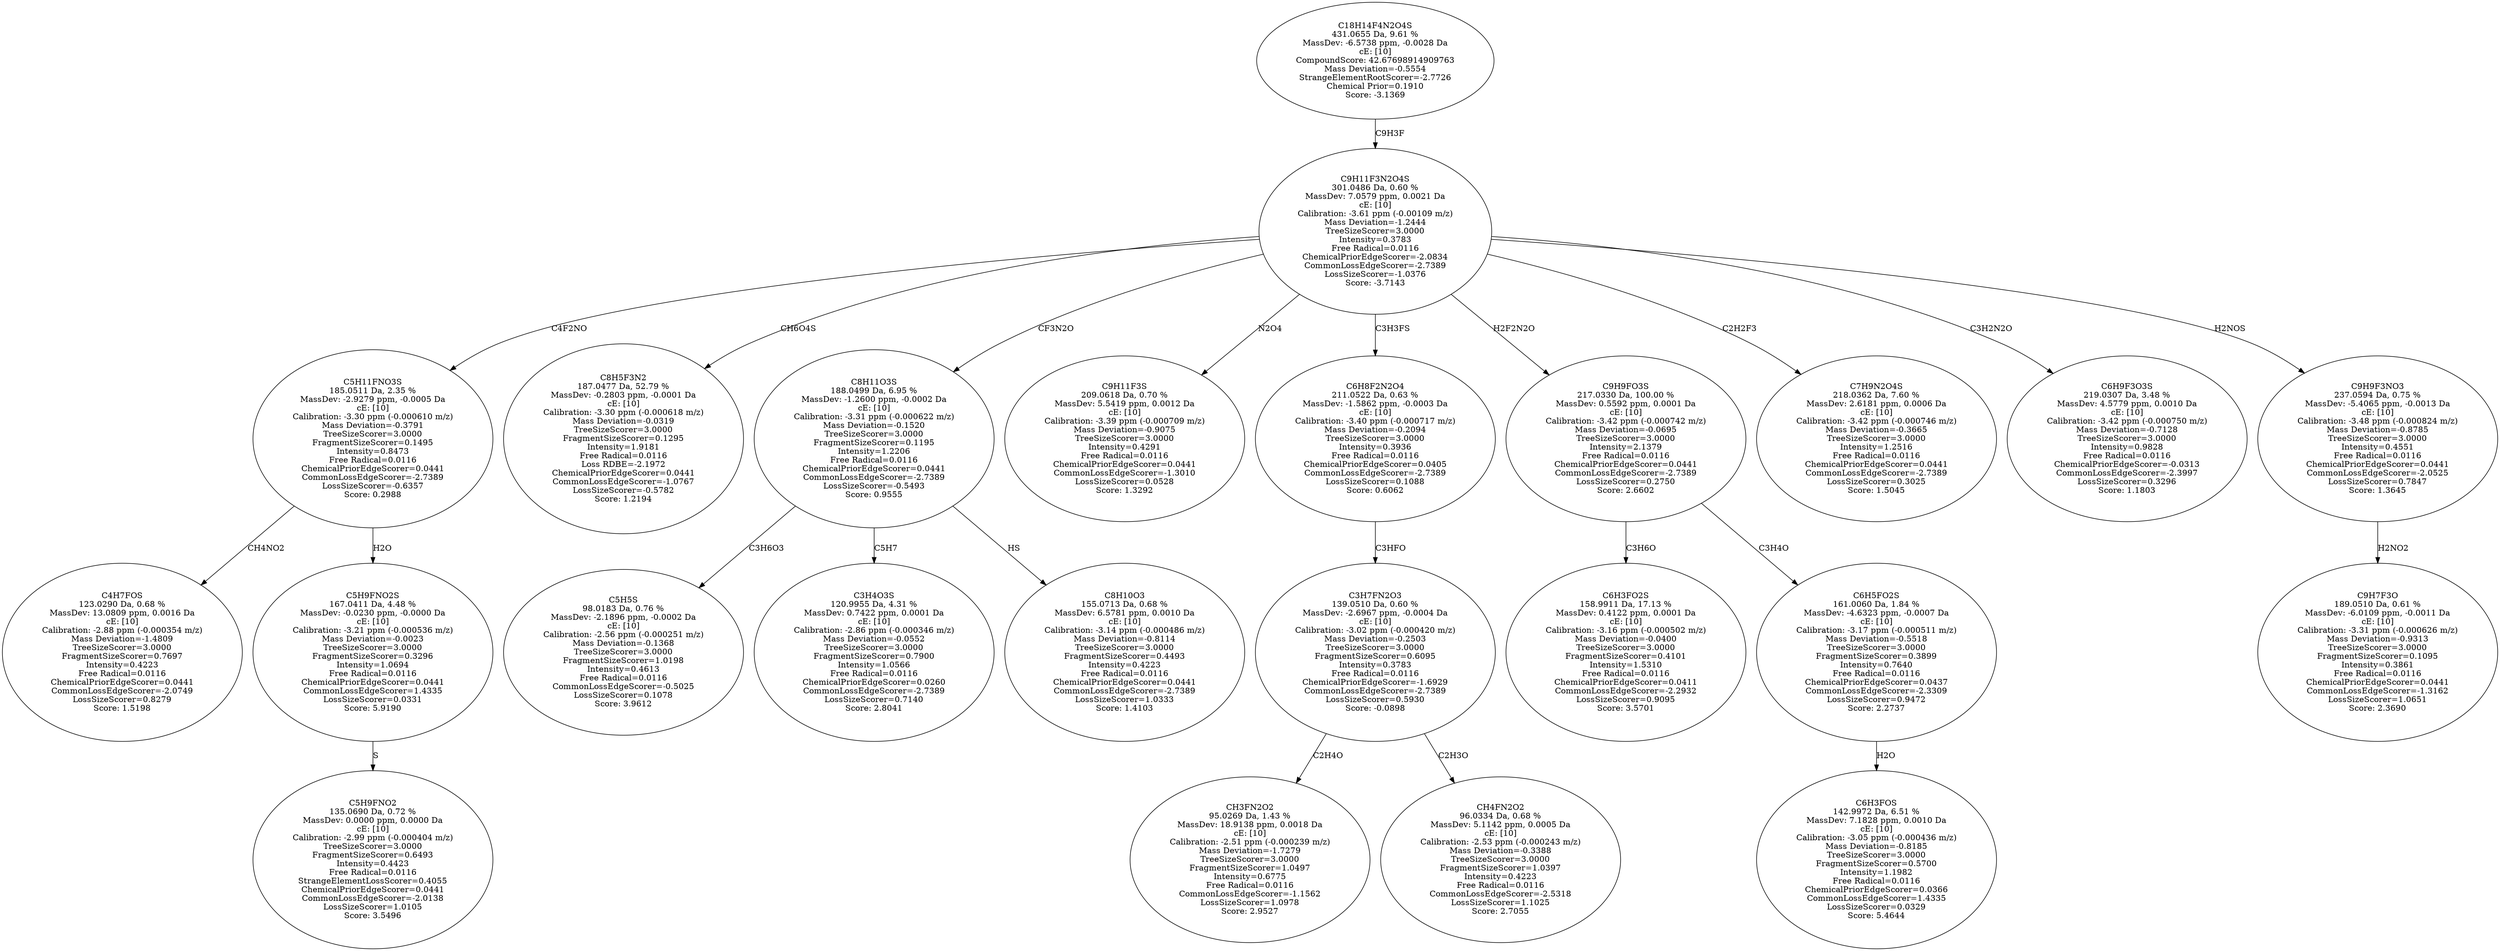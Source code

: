 strict digraph {
v1 [label="C4H7FOS\n123.0290 Da, 0.68 %\nMassDev: 13.0809 ppm, 0.0016 Da\ncE: [10]\nCalibration: -2.88 ppm (-0.000354 m/z)\nMass Deviation=-1.4809\nTreeSizeScorer=3.0000\nFragmentSizeScorer=0.7697\nIntensity=0.4223\nFree Radical=0.0116\nChemicalPriorEdgeScorer=0.0441\nCommonLossEdgeScorer=-2.0749\nLossSizeScorer=0.8279\nScore: 1.5198"];
v2 [label="C5H9FNO2\n135.0690 Da, 0.72 %\nMassDev: 0.0000 ppm, 0.0000 Da\ncE: [10]\nCalibration: -2.99 ppm (-0.000404 m/z)\nTreeSizeScorer=3.0000\nFragmentSizeScorer=0.6493\nIntensity=0.4423\nFree Radical=0.0116\nStrangeElementLossScorer=0.4055\nChemicalPriorEdgeScorer=0.0441\nCommonLossEdgeScorer=-2.0138\nLossSizeScorer=1.0105\nScore: 3.5496"];
v3 [label="C5H9FNO2S\n167.0411 Da, 4.48 %\nMassDev: -0.0230 ppm, -0.0000 Da\ncE: [10]\nCalibration: -3.21 ppm (-0.000536 m/z)\nMass Deviation=-0.0023\nTreeSizeScorer=3.0000\nFragmentSizeScorer=0.3296\nIntensity=1.0694\nFree Radical=0.0116\nChemicalPriorEdgeScorer=0.0441\nCommonLossEdgeScorer=1.4335\nLossSizeScorer=0.0331\nScore: 5.9190"];
v4 [label="C5H11FNO3S\n185.0511 Da, 2.35 %\nMassDev: -2.9279 ppm, -0.0005 Da\ncE: [10]\nCalibration: -3.30 ppm (-0.000610 m/z)\nMass Deviation=-0.3791\nTreeSizeScorer=3.0000\nFragmentSizeScorer=0.1495\nIntensity=0.8473\nFree Radical=0.0116\nChemicalPriorEdgeScorer=0.0441\nCommonLossEdgeScorer=-2.7389\nLossSizeScorer=-0.6357\nScore: 0.2988"];
v5 [label="C8H5F3N2\n187.0477 Da, 52.79 %\nMassDev: -0.2803 ppm, -0.0001 Da\ncE: [10]\nCalibration: -3.30 ppm (-0.000618 m/z)\nMass Deviation=-0.0319\nTreeSizeScorer=3.0000\nFragmentSizeScorer=0.1295\nIntensity=1.9181\nFree Radical=0.0116\nLoss RDBE=-2.1972\nChemicalPriorEdgeScorer=0.0441\nCommonLossEdgeScorer=-1.0767\nLossSizeScorer=-0.5782\nScore: 1.2194"];
v6 [label="C5H5S\n98.0183 Da, 0.76 %\nMassDev: -2.1896 ppm, -0.0002 Da\ncE: [10]\nCalibration: -2.56 ppm (-0.000251 m/z)\nMass Deviation=-0.1368\nTreeSizeScorer=3.0000\nFragmentSizeScorer=1.0198\nIntensity=0.4613\nFree Radical=0.0116\nCommonLossEdgeScorer=-0.5025\nLossSizeScorer=0.1078\nScore: 3.9612"];
v7 [label="C3H4O3S\n120.9955 Da, 4.31 %\nMassDev: 0.7422 ppm, 0.0001 Da\ncE: [10]\nCalibration: -2.86 ppm (-0.000346 m/z)\nMass Deviation=-0.0552\nTreeSizeScorer=3.0000\nFragmentSizeScorer=0.7900\nIntensity=1.0566\nFree Radical=0.0116\nChemicalPriorEdgeScorer=0.0260\nCommonLossEdgeScorer=-2.7389\nLossSizeScorer=0.7140\nScore: 2.8041"];
v8 [label="C8H10O3\n155.0713 Da, 0.68 %\nMassDev: 6.5781 ppm, 0.0010 Da\ncE: [10]\nCalibration: -3.14 ppm (-0.000486 m/z)\nMass Deviation=-0.8114\nTreeSizeScorer=3.0000\nFragmentSizeScorer=0.4493\nIntensity=0.4223\nFree Radical=0.0116\nChemicalPriorEdgeScorer=0.0441\nCommonLossEdgeScorer=-2.7389\nLossSizeScorer=1.0333\nScore: 1.4103"];
v9 [label="C8H11O3S\n188.0499 Da, 6.95 %\nMassDev: -1.2600 ppm, -0.0002 Da\ncE: [10]\nCalibration: -3.31 ppm (-0.000622 m/z)\nMass Deviation=-0.1520\nTreeSizeScorer=3.0000\nFragmentSizeScorer=0.1195\nIntensity=1.2206\nFree Radical=0.0116\nChemicalPriorEdgeScorer=0.0441\nCommonLossEdgeScorer=-2.7389\nLossSizeScorer=-0.5493\nScore: 0.9555"];
v10 [label="C9H11F3S\n209.0618 Da, 0.70 %\nMassDev: 5.5419 ppm, 0.0012 Da\ncE: [10]\nCalibration: -3.39 ppm (-0.000709 m/z)\nMass Deviation=-0.9075\nTreeSizeScorer=3.0000\nIntensity=0.4291\nFree Radical=0.0116\nChemicalPriorEdgeScorer=0.0441\nCommonLossEdgeScorer=-1.3010\nLossSizeScorer=0.0528\nScore: 1.3292"];
v11 [label="CH3FN2O2\n95.0269 Da, 1.43 %\nMassDev: 18.9138 ppm, 0.0018 Da\ncE: [10]\nCalibration: -2.51 ppm (-0.000239 m/z)\nMass Deviation=-1.7279\nTreeSizeScorer=3.0000\nFragmentSizeScorer=1.0497\nIntensity=0.6775\nFree Radical=0.0116\nCommonLossEdgeScorer=-1.1562\nLossSizeScorer=1.0978\nScore: 2.9527"];
v12 [label="CH4FN2O2\n96.0334 Da, 0.68 %\nMassDev: 5.1142 ppm, 0.0005 Da\ncE: [10]\nCalibration: -2.53 ppm (-0.000243 m/z)\nMass Deviation=-0.3388\nTreeSizeScorer=3.0000\nFragmentSizeScorer=1.0397\nIntensity=0.4223\nFree Radical=0.0116\nCommonLossEdgeScorer=-2.5318\nLossSizeScorer=1.1025\nScore: 2.7055"];
v13 [label="C3H7FN2O3\n139.0510 Da, 0.60 %\nMassDev: -2.6967 ppm, -0.0004 Da\ncE: [10]\nCalibration: -3.02 ppm (-0.000420 m/z)\nMass Deviation=-0.2503\nTreeSizeScorer=3.0000\nFragmentSizeScorer=0.6095\nIntensity=0.3783\nFree Radical=0.0116\nChemicalPriorEdgeScorer=-1.6929\nCommonLossEdgeScorer=-2.7389\nLossSizeScorer=0.5930\nScore: -0.0898"];
v14 [label="C6H8F2N2O4\n211.0522 Da, 0.63 %\nMassDev: -1.5862 ppm, -0.0003 Da\ncE: [10]\nCalibration: -3.40 ppm (-0.000717 m/z)\nMass Deviation=-0.2094\nTreeSizeScorer=3.0000\nIntensity=0.3936\nFree Radical=0.0116\nChemicalPriorEdgeScorer=0.0405\nCommonLossEdgeScorer=-2.7389\nLossSizeScorer=0.1088\nScore: 0.6062"];
v15 [label="C6H3FO2S\n158.9911 Da, 17.13 %\nMassDev: 0.4122 ppm, 0.0001 Da\ncE: [10]\nCalibration: -3.16 ppm (-0.000502 m/z)\nMass Deviation=-0.0400\nTreeSizeScorer=3.0000\nFragmentSizeScorer=0.4101\nIntensity=1.5310\nFree Radical=0.0116\nChemicalPriorEdgeScorer=0.0411\nCommonLossEdgeScorer=-2.2932\nLossSizeScorer=0.9095\nScore: 3.5701"];
v16 [label="C6H3FOS\n142.9972 Da, 6.51 %\nMassDev: 7.1828 ppm, 0.0010 Da\ncE: [10]\nCalibration: -3.05 ppm (-0.000436 m/z)\nMass Deviation=-0.8185\nTreeSizeScorer=3.0000\nFragmentSizeScorer=0.5700\nIntensity=1.1982\nFree Radical=0.0116\nChemicalPriorEdgeScorer=0.0366\nCommonLossEdgeScorer=1.4335\nLossSizeScorer=0.0329\nScore: 5.4644"];
v17 [label="C6H5FO2S\n161.0060 Da, 1.84 %\nMassDev: -4.6323 ppm, -0.0007 Da\ncE: [10]\nCalibration: -3.17 ppm (-0.000511 m/z)\nMass Deviation=-0.5518\nTreeSizeScorer=3.0000\nFragmentSizeScorer=0.3899\nIntensity=0.7640\nFree Radical=0.0116\nChemicalPriorEdgeScorer=0.0437\nCommonLossEdgeScorer=-2.3309\nLossSizeScorer=0.9472\nScore: 2.2737"];
v18 [label="C9H9FO3S\n217.0330 Da, 100.00 %\nMassDev: 0.5592 ppm, 0.0001 Da\ncE: [10]\nCalibration: -3.42 ppm (-0.000742 m/z)\nMass Deviation=-0.0695\nTreeSizeScorer=3.0000\nIntensity=2.1379\nFree Radical=0.0116\nChemicalPriorEdgeScorer=0.0441\nCommonLossEdgeScorer=-2.7389\nLossSizeScorer=0.2750\nScore: 2.6602"];
v19 [label="C7H9N2O4S\n218.0362 Da, 7.60 %\nMassDev: 2.6181 ppm, 0.0006 Da\ncE: [10]\nCalibration: -3.42 ppm (-0.000746 m/z)\nMass Deviation=-0.3665\nTreeSizeScorer=3.0000\nIntensity=1.2516\nFree Radical=0.0116\nChemicalPriorEdgeScorer=0.0441\nCommonLossEdgeScorer=-2.7389\nLossSizeScorer=0.3025\nScore: 1.5045"];
v20 [label="C6H9F3O3S\n219.0307 Da, 3.48 %\nMassDev: 4.5779 ppm, 0.0010 Da\ncE: [10]\nCalibration: -3.42 ppm (-0.000750 m/z)\nMass Deviation=-0.7128\nTreeSizeScorer=3.0000\nIntensity=0.9828\nFree Radical=0.0116\nChemicalPriorEdgeScorer=-0.0313\nCommonLossEdgeScorer=-2.3997\nLossSizeScorer=0.3296\nScore: 1.1803"];
v21 [label="C9H7F3O\n189.0510 Da, 0.61 %\nMassDev: -6.0109 ppm, -0.0011 Da\ncE: [10]\nCalibration: -3.31 ppm (-0.000626 m/z)\nMass Deviation=-0.9313\nTreeSizeScorer=3.0000\nFragmentSizeScorer=0.1095\nIntensity=0.3861\nFree Radical=0.0116\nChemicalPriorEdgeScorer=0.0441\nCommonLossEdgeScorer=-1.3162\nLossSizeScorer=1.0651\nScore: 2.3690"];
v22 [label="C9H9F3NO3\n237.0594 Da, 0.75 %\nMassDev: -5.4065 ppm, -0.0013 Da\ncE: [10]\nCalibration: -3.48 ppm (-0.000824 m/z)\nMass Deviation=-0.8785\nTreeSizeScorer=3.0000\nIntensity=0.4551\nFree Radical=0.0116\nChemicalPriorEdgeScorer=0.0441\nCommonLossEdgeScorer=-2.0525\nLossSizeScorer=0.7847\nScore: 1.3645"];
v23 [label="C9H11F3N2O4S\n301.0486 Da, 0.60 %\nMassDev: 7.0579 ppm, 0.0021 Da\ncE: [10]\nCalibration: -3.61 ppm (-0.00109 m/z)\nMass Deviation=-1.2444\nTreeSizeScorer=3.0000\nIntensity=0.3783\nFree Radical=0.0116\nChemicalPriorEdgeScorer=-2.0834\nCommonLossEdgeScorer=-2.7389\nLossSizeScorer=-1.0376\nScore: -3.7143"];
v24 [label="C18H14F4N2O4S\n431.0655 Da, 9.61 %\nMassDev: -6.5738 ppm, -0.0028 Da\ncE: [10]\nCompoundScore: 42.67698914909763\nMass Deviation=-0.5554\nStrangeElementRootScorer=-2.7726\nChemical Prior=0.1910\nScore: -3.1369"];
v4 -> v1 [label="CH4NO2"];
v3 -> v2 [label="S"];
v4 -> v3 [label="H2O"];
v23 -> v4 [label="C4F2NO"];
v23 -> v5 [label="CH6O4S"];
v9 -> v6 [label="C3H6O3"];
v9 -> v7 [label="C5H7"];
v9 -> v8 [label="HS"];
v23 -> v9 [label="CF3N2O"];
v23 -> v10 [label="N2O4"];
v13 -> v11 [label="C2H4O"];
v13 -> v12 [label="C2H3O"];
v14 -> v13 [label="C3HFO"];
v23 -> v14 [label="C3H3FS"];
v18 -> v15 [label="C3H6O"];
v17 -> v16 [label="H2O"];
v18 -> v17 [label="C3H4O"];
v23 -> v18 [label="H2F2N2O"];
v23 -> v19 [label="C2H2F3"];
v23 -> v20 [label="C3H2N2O"];
v22 -> v21 [label="H2NO2"];
v23 -> v22 [label="H2NOS"];
v24 -> v23 [label="C9H3F"];
}